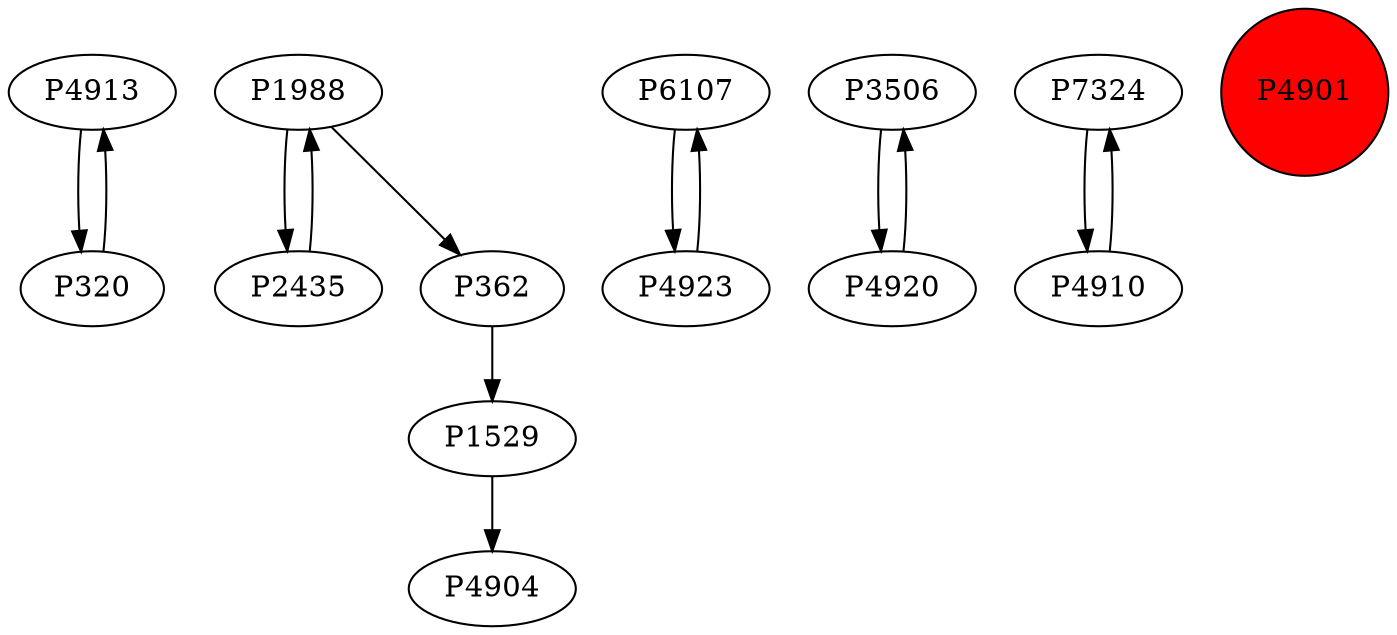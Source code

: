 digraph {
	P4913 -> P320
	P1529 -> P4904
	P1988 -> P2435
	P6107 -> P4923
	P3506 -> P4920
	P362 -> P1529
	P4920 -> P3506
	P1988 -> P362
	P7324 -> P4910
	P4923 -> P6107
	P4910 -> P7324
	P2435 -> P1988
	P320 -> P4913
	P4901 [shape=circle]
	P4901 [style=filled]
	P4901 [fillcolor=red]
}